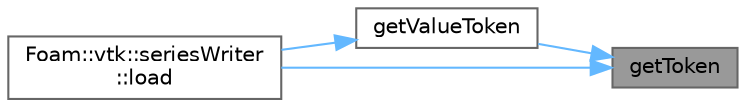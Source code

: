 digraph "getToken"
{
 // LATEX_PDF_SIZE
  bgcolor="transparent";
  edge [fontname=Helvetica,fontsize=10,labelfontname=Helvetica,labelfontsize=10];
  node [fontname=Helvetica,fontsize=10,shape=box,height=0.2,width=0.4];
  rankdir="RL";
  Node1 [id="Node000001",label="getToken",height=0.2,width=0.4,color="gray40", fillcolor="grey60", style="filled", fontcolor="black",tooltip=" "];
  Node1 -> Node2 [id="edge1_Node000001_Node000002",dir="back",color="steelblue1",style="solid",tooltip=" "];
  Node2 [id="Node000002",label="getValueToken",height=0.2,width=0.4,color="grey40", fillcolor="white", style="filled",URL="$namespaceFoam.html#a3e8324172841ac5c2bdd71a2c6b06ac7",tooltip=" "];
  Node2 -> Node3 [id="edge2_Node000002_Node000003",dir="back",color="steelblue1",style="solid",tooltip=" "];
  Node3 [id="Node000003",label="Foam::vtk::seriesWriter\l::load",height=0.2,width=0.4,color="grey40", fillcolor="white", style="filled",URL="$classFoam_1_1vtk_1_1seriesWriter.html#a4f35940832fc112fe8a446a881a7de16",tooltip=" "];
  Node1 -> Node3 [id="edge3_Node000001_Node000003",dir="back",color="steelblue1",style="solid",tooltip=" "];
}
